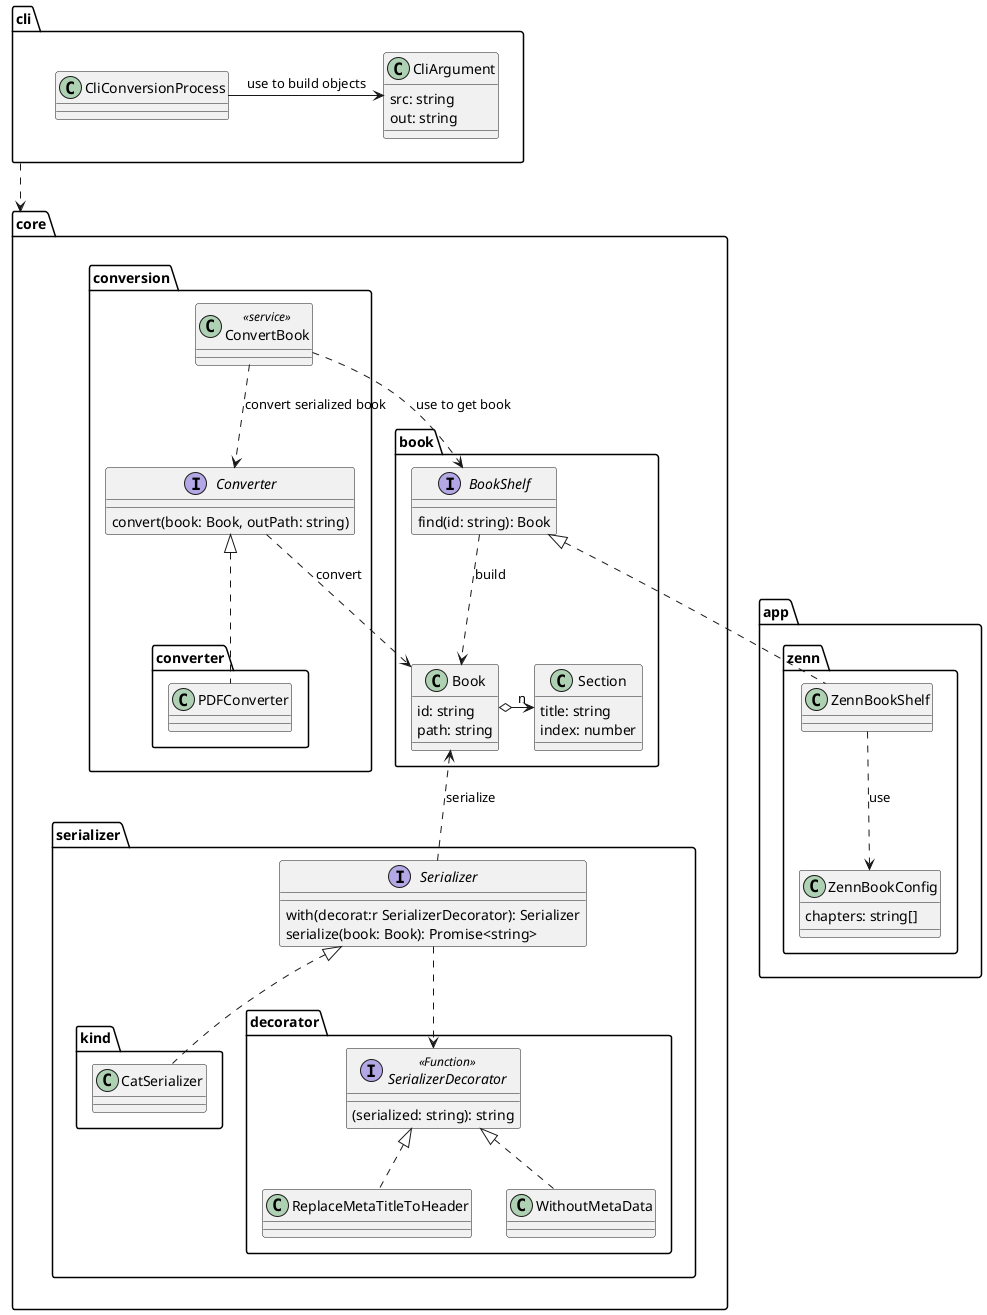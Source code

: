 @startuml model to build pdf from markdown
package core {
  package book {
    class Book {
      id: string
      path: string
    }
    class Section {
      title: string
      index: number
    }

    Book o-r-> "n" Section

    interface BookShelf {
      find(id: string): Book
    }
    BookShelf ..> Book : build
  }

  package serializer {
    interface Serializer {
      with(decorat:r SerializerDecorator): Serializer
      serialize(book: Book): Promise<string>
    }
    Serializer .u.> Book : serialize

    package kind {
      CatSerializer .u.|> Serializer
    }

    package decorator {
      interface SerializerDecorator << Function >> {
        (serialized: string): string
      }

      ReplaceMetaTitleToHeader .u.|> SerializerDecorator
      WithoutMetaData .u.|> SerializerDecorator
    }
    Serializer ..> SerializerDecorator

  }

  package conversion {
    interface Converter {
      convert(book: Book, outPath: string)
    }
    Converter ..> Book : convert

    class ConvertBook << service >>
    ConvertBook ..> Converter : convert serialized book
    ConvertBook ..> BookShelf : use to get book

    package converter {
      class PDFConverter
      PDFConverter .u.|> Converter
    }
  }
}

package app {
  package zenn {
    class ZennBookShelf
    ZennBookShelf .u.|> BookShelf

    class ZennBookConfig {
      chapters: string[]
    }
    ZennBookShelf ..> ZennBookConfig : use
  }
}

package cli {
  class CliArgument {
    src: string
    out: string
  }

  class CliConversionProcess
  CliConversionProcess -r-> CliArgument : use to build objects
}

cli ..> core
@enduml
